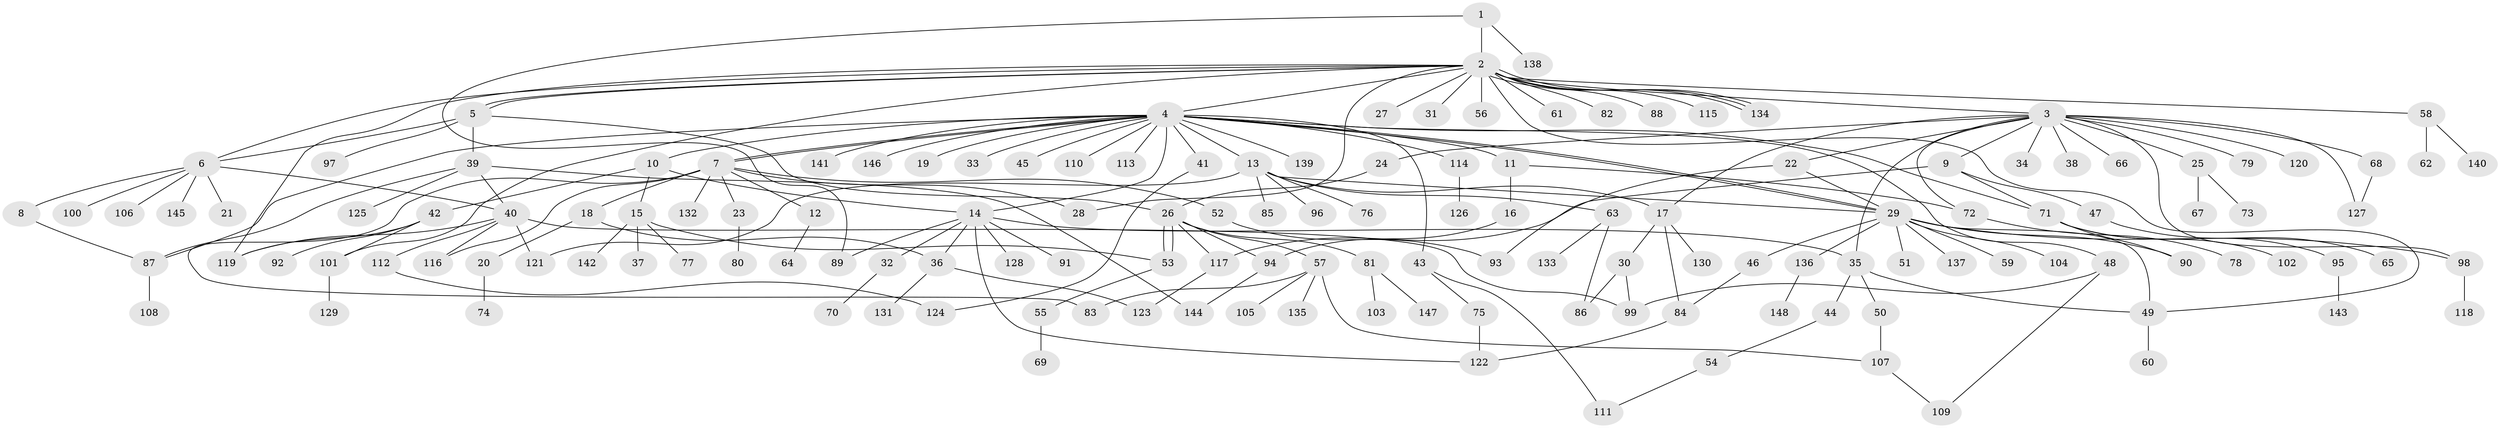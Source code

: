 // Generated by graph-tools (version 1.1) at 2025/11/02/27/25 16:11:13]
// undirected, 148 vertices, 195 edges
graph export_dot {
graph [start="1"]
  node [color=gray90,style=filled];
  1;
  2;
  3;
  4;
  5;
  6;
  7;
  8;
  9;
  10;
  11;
  12;
  13;
  14;
  15;
  16;
  17;
  18;
  19;
  20;
  21;
  22;
  23;
  24;
  25;
  26;
  27;
  28;
  29;
  30;
  31;
  32;
  33;
  34;
  35;
  36;
  37;
  38;
  39;
  40;
  41;
  42;
  43;
  44;
  45;
  46;
  47;
  48;
  49;
  50;
  51;
  52;
  53;
  54;
  55;
  56;
  57;
  58;
  59;
  60;
  61;
  62;
  63;
  64;
  65;
  66;
  67;
  68;
  69;
  70;
  71;
  72;
  73;
  74;
  75;
  76;
  77;
  78;
  79;
  80;
  81;
  82;
  83;
  84;
  85;
  86;
  87;
  88;
  89;
  90;
  91;
  92;
  93;
  94;
  95;
  96;
  97;
  98;
  99;
  100;
  101;
  102;
  103;
  104;
  105;
  106;
  107;
  108;
  109;
  110;
  111;
  112;
  113;
  114;
  115;
  116;
  117;
  118;
  119;
  120;
  121;
  122;
  123;
  124;
  125;
  126;
  127;
  128;
  129;
  130;
  131;
  132;
  133;
  134;
  135;
  136;
  137;
  138;
  139;
  140;
  141;
  142;
  143;
  144;
  145;
  146;
  147;
  148;
  1 -- 2;
  1 -- 89;
  1 -- 138;
  2 -- 3;
  2 -- 4;
  2 -- 5;
  2 -- 5;
  2 -- 6;
  2 -- 27;
  2 -- 28;
  2 -- 31;
  2 -- 49;
  2 -- 56;
  2 -- 58;
  2 -- 61;
  2 -- 82;
  2 -- 88;
  2 -- 101;
  2 -- 115;
  2 -- 119;
  2 -- 134;
  2 -- 134;
  2 -- 134;
  3 -- 9;
  3 -- 17;
  3 -- 22;
  3 -- 24;
  3 -- 25;
  3 -- 34;
  3 -- 35;
  3 -- 38;
  3 -- 66;
  3 -- 68;
  3 -- 72;
  3 -- 79;
  3 -- 98;
  3 -- 120;
  3 -- 127;
  4 -- 7;
  4 -- 7;
  4 -- 10;
  4 -- 11;
  4 -- 13;
  4 -- 14;
  4 -- 19;
  4 -- 29;
  4 -- 29;
  4 -- 33;
  4 -- 41;
  4 -- 43;
  4 -- 45;
  4 -- 48;
  4 -- 71;
  4 -- 87;
  4 -- 110;
  4 -- 113;
  4 -- 114;
  4 -- 139;
  4 -- 141;
  4 -- 146;
  5 -- 6;
  5 -- 26;
  5 -- 39;
  5 -- 97;
  6 -- 8;
  6 -- 21;
  6 -- 40;
  6 -- 100;
  6 -- 106;
  6 -- 145;
  7 -- 12;
  7 -- 18;
  7 -- 23;
  7 -- 28;
  7 -- 52;
  7 -- 83;
  7 -- 116;
  7 -- 132;
  8 -- 87;
  9 -- 47;
  9 -- 71;
  9 -- 117;
  10 -- 14;
  10 -- 15;
  10 -- 42;
  11 -- 16;
  11 -- 72;
  12 -- 64;
  13 -- 17;
  13 -- 29;
  13 -- 63;
  13 -- 76;
  13 -- 85;
  13 -- 96;
  13 -- 121;
  14 -- 32;
  14 -- 35;
  14 -- 36;
  14 -- 89;
  14 -- 91;
  14 -- 122;
  14 -- 128;
  15 -- 37;
  15 -- 53;
  15 -- 77;
  15 -- 142;
  16 -- 94;
  17 -- 30;
  17 -- 84;
  17 -- 130;
  18 -- 20;
  18 -- 36;
  20 -- 74;
  22 -- 29;
  22 -- 93;
  23 -- 80;
  24 -- 26;
  25 -- 67;
  25 -- 73;
  26 -- 53;
  26 -- 53;
  26 -- 57;
  26 -- 81;
  26 -- 94;
  26 -- 117;
  29 -- 46;
  29 -- 49;
  29 -- 51;
  29 -- 59;
  29 -- 90;
  29 -- 98;
  29 -- 104;
  29 -- 136;
  29 -- 137;
  30 -- 86;
  30 -- 99;
  32 -- 70;
  35 -- 44;
  35 -- 49;
  35 -- 50;
  36 -- 123;
  36 -- 131;
  39 -- 40;
  39 -- 87;
  39 -- 125;
  39 -- 144;
  40 -- 99;
  40 -- 112;
  40 -- 116;
  40 -- 119;
  40 -- 121;
  41 -- 124;
  42 -- 92;
  42 -- 101;
  42 -- 119;
  43 -- 75;
  43 -- 111;
  44 -- 54;
  46 -- 84;
  47 -- 65;
  48 -- 99;
  48 -- 109;
  49 -- 60;
  50 -- 107;
  52 -- 93;
  53 -- 55;
  54 -- 111;
  55 -- 69;
  57 -- 83;
  57 -- 105;
  57 -- 107;
  57 -- 135;
  58 -- 62;
  58 -- 140;
  63 -- 86;
  63 -- 133;
  68 -- 127;
  71 -- 90;
  71 -- 95;
  71 -- 102;
  72 -- 78;
  75 -- 122;
  81 -- 103;
  81 -- 147;
  84 -- 122;
  87 -- 108;
  94 -- 144;
  95 -- 143;
  98 -- 118;
  101 -- 129;
  107 -- 109;
  112 -- 124;
  114 -- 126;
  117 -- 123;
  136 -- 148;
}
